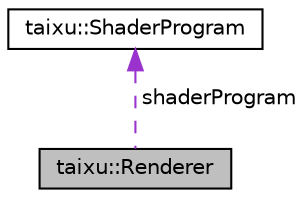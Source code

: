 digraph "taixu::Renderer"
{
 // LATEX_PDF_SIZE
  edge [fontname="Helvetica",fontsize="10",labelfontname="Helvetica",labelfontsize="10"];
  node [fontname="Helvetica",fontsize="10",shape=record];
  Node1 [label="taixu::Renderer",height=0.2,width=0.4,color="black", fillcolor="grey75", style="filled", fontcolor="black",tooltip=" "];
  Node2 -> Node1 [dir="back",color="darkorchid3",fontsize="10",style="dashed",label=" shaderProgram" ,fontname="Helvetica"];
  Node2 [label="taixu::ShaderProgram",height=0.2,width=0.4,color="black", fillcolor="white", style="filled",URL="$classtaixu_1_1ShaderProgram.html",tooltip=" "];
}
